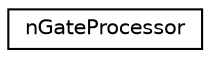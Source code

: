 digraph "Graphical Class Hierarchy"
{
  edge [fontname="Helvetica",fontsize="10",labelfontname="Helvetica",labelfontsize="10"];
  node [fontname="Helvetica",fontsize="10",shape=record];
  rankdir="LR";
  Node0 [label="nGateProcessor",height=0.2,width=0.4,color="black", fillcolor="white", style="filled",URL="$df/ddd/classnGateProcessor.html"];
}
